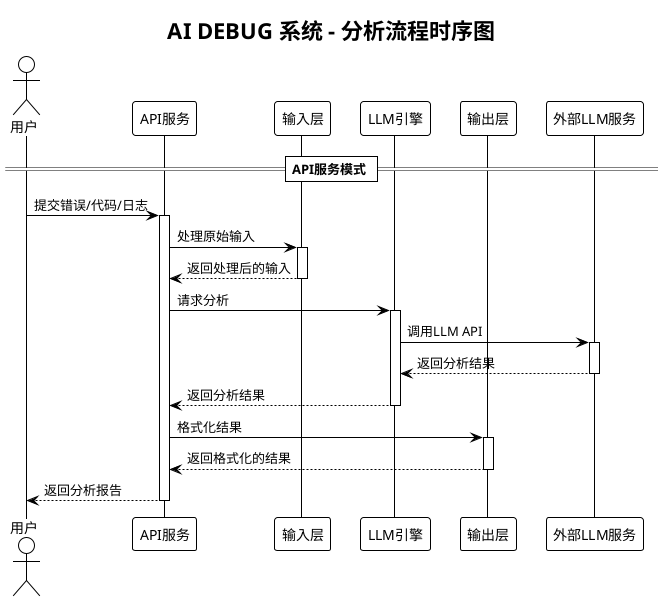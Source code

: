 @startuml analysis_sequence
!theme plain

title AI DEBUG 系统 - 分析流程时序图

actor 用户
participant "API服务" as API
participant "输入层" as Input
participant "LLM引擎" as LLM
participant "输出层" as Output
participant "外部LLM服务" as ExternalLLM

== API服务模式 ==
用户 -> API: 提交错误/代码/日志
activate API
API -> Input: 处理原始输入
activate Input
Input --> API: 返回处理后的输入
deactivate Input

API -> LLM: 请求分析
activate LLM
LLM -> ExternalLLM: 调用LLM API
activate ExternalLLM
ExternalLLM --> LLM: 返回分析结果
deactivate ExternalLLM
LLM --> API: 返回分析结果
deactivate LLM

API -> Output: 格式化结果
activate Output
Output --> API: 返回格式化的结果
deactivate Output

API --> 用户: 返回分析报告
deactivate API

@enduml
